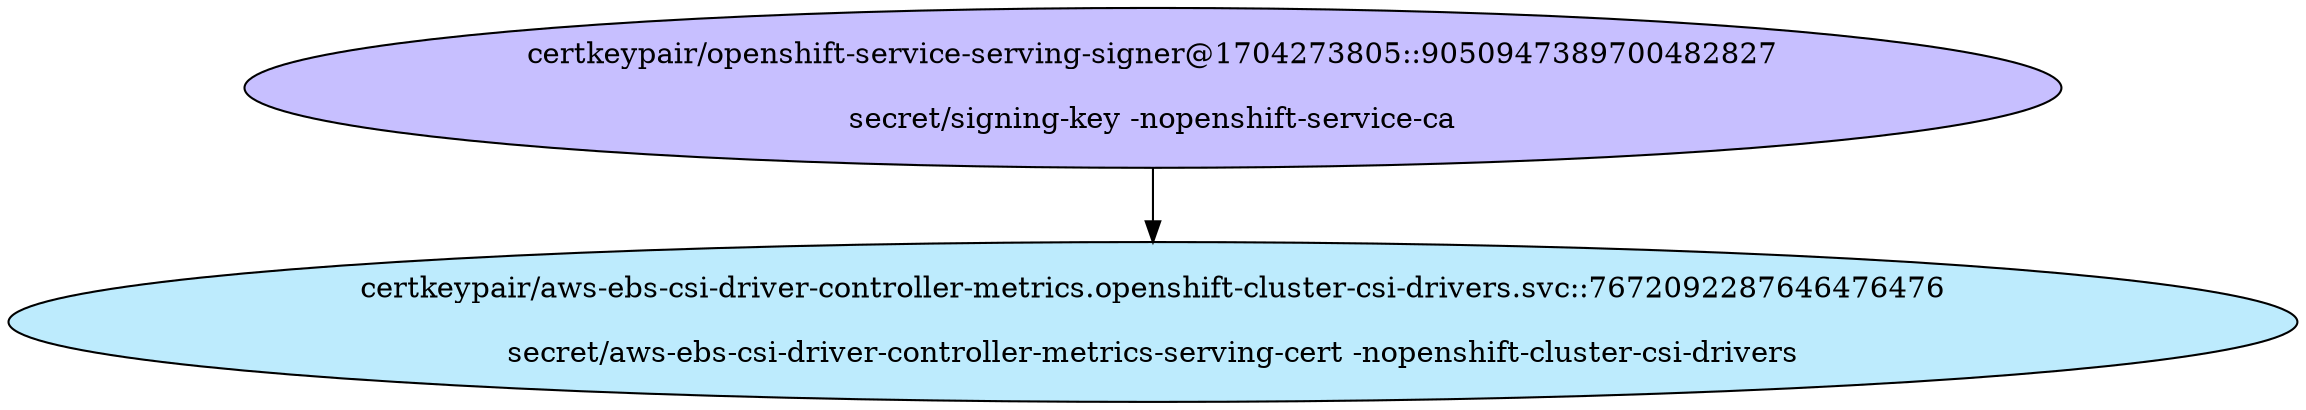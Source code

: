 digraph "Local Certificate" {
  // Node definitions.
  1 [
    label="certkeypair/openshift-service-serving-signer@1704273805::9050947389700482827\n\nsecret/signing-key -nopenshift-service-ca\n"
    style=filled
    fillcolor="#c7bfff"
  ];
  39 [
    label="certkeypair/aws-ebs-csi-driver-controller-metrics.openshift-cluster-csi-drivers.svc::7672092287646476476\n\nsecret/aws-ebs-csi-driver-controller-metrics-serving-cert -nopenshift-cluster-csi-drivers\n"
    style=filled
    fillcolor="#bdebfd"
  ];

  // Edge definitions.
  1 -> 39;
}